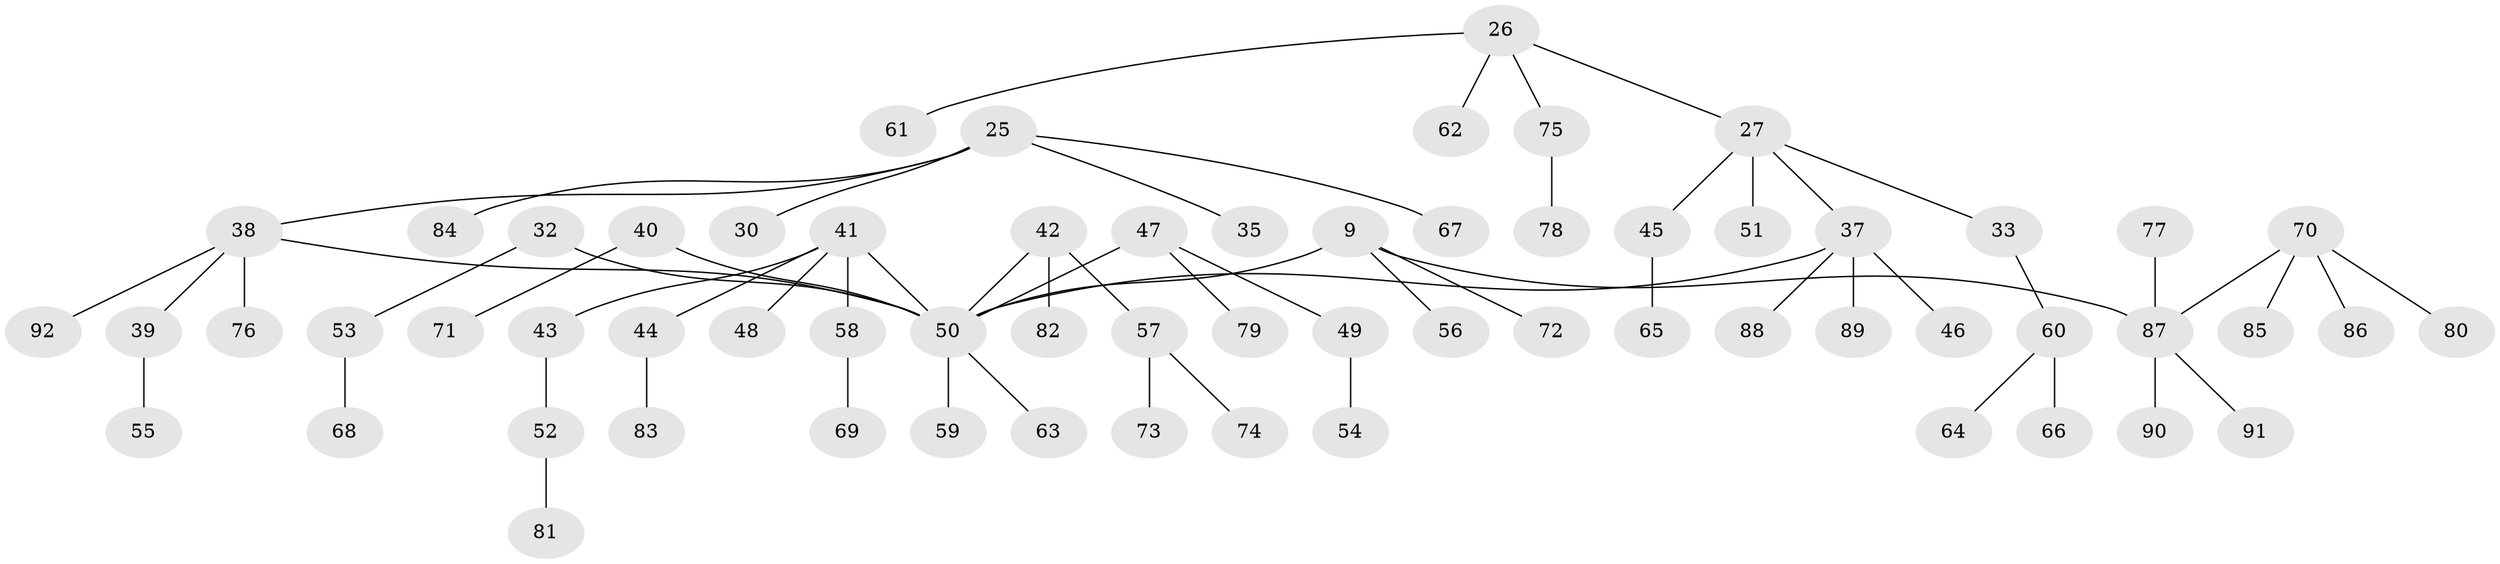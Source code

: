 // original degree distribution, {3: 0.1956521739130435, 6: 0.010869565217391304, 5: 0.03260869565217391, 4: 0.05434782608695652, 2: 0.2391304347826087, 1: 0.4673913043478261}
// Generated by graph-tools (version 1.1) at 2025/56/03/04/25 21:56:57]
// undirected, 64 vertices, 63 edges
graph export_dot {
graph [start="1"]
  node [color=gray90,style=filled];
  9;
  25 [super="+24"];
  26 [super="+16+20"];
  27 [super="+6"];
  30;
  32 [super="+18"];
  33 [super="+29"];
  35;
  37 [super="+3"];
  38 [super="+31"];
  39;
  40;
  41 [super="+28"];
  42 [super="+22"];
  43;
  44;
  45;
  46;
  47 [super="+10"];
  48;
  49;
  50 [super="+34"];
  51;
  52;
  53;
  54;
  55;
  56;
  57;
  58;
  59;
  60;
  61;
  62;
  63;
  64;
  65;
  66;
  67;
  68;
  69;
  70 [super="+36"];
  71;
  72;
  73;
  74;
  75;
  76;
  77;
  78;
  79;
  80;
  81;
  82;
  83;
  84;
  85;
  86;
  87 [super="+12"];
  88;
  89;
  90;
  91;
  92;
  9 -- 56;
  9 -- 72;
  9 -- 87;
  9 -- 50;
  25 -- 35;
  25 -- 67;
  25 -- 84;
  25 -- 30;
  25 -- 38;
  26 -- 61;
  26 -- 75;
  26 -- 27;
  26 -- 62;
  27 -- 51;
  27 -- 45;
  27 -- 37;
  27 -- 33;
  32 -- 53;
  32 -- 50;
  33 -- 60;
  37 -- 46;
  37 -- 88;
  37 -- 89;
  37 -- 50;
  38 -- 39;
  38 -- 76;
  38 -- 92;
  38 -- 50;
  39 -- 55;
  40 -- 71;
  40 -- 50;
  41 -- 48;
  41 -- 58;
  41 -- 43;
  41 -- 44;
  41 -- 50;
  42 -- 57;
  42 -- 82;
  42 -- 50;
  43 -- 52;
  44 -- 83;
  45 -- 65;
  47 -- 49;
  47 -- 79;
  47 -- 50;
  49 -- 54;
  50 -- 59;
  50 -- 63;
  52 -- 81;
  53 -- 68;
  57 -- 73;
  57 -- 74;
  58 -- 69;
  60 -- 64;
  60 -- 66;
  70 -- 80;
  70 -- 85;
  70 -- 86;
  70 -- 87;
  75 -- 78;
  77 -- 87;
  87 -- 90;
  87 -- 91;
}
